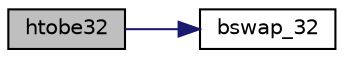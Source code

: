 digraph "htobe32"
{
  edge [fontname="Helvetica",fontsize="10",labelfontname="Helvetica",labelfontsize="10"];
  node [fontname="Helvetica",fontsize="10",shape=record];
  rankdir="LR";
  Node12 [label="htobe32",height=0.2,width=0.4,color="black", fillcolor="grey75", style="filled", fontcolor="black"];
  Node12 -> Node13 [color="midnightblue",fontsize="10",style="solid",fontname="Helvetica"];
  Node13 [label="bswap_32",height=0.2,width=0.4,color="black", fillcolor="white", style="filled",URL="$byteswap_8h.html#acdd5094f58e4c6e2b0176654b7f20e1c"];
}
